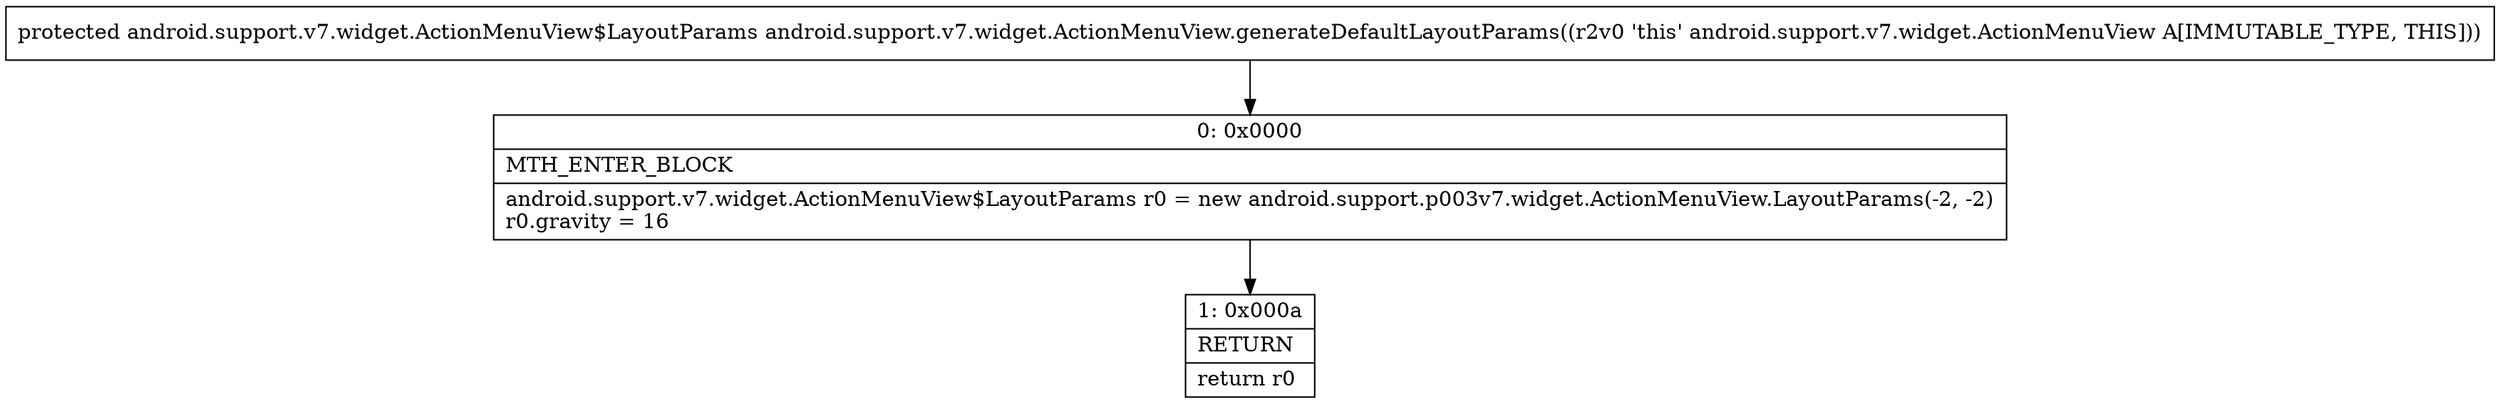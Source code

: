 digraph "CFG forandroid.support.v7.widget.ActionMenuView.generateDefaultLayoutParams()Landroid\/support\/v7\/widget\/ActionMenuView$LayoutParams;" {
Node_0 [shape=record,label="{0\:\ 0x0000|MTH_ENTER_BLOCK\l|android.support.v7.widget.ActionMenuView$LayoutParams r0 = new android.support.p003v7.widget.ActionMenuView.LayoutParams(\-2, \-2)\lr0.gravity = 16\l}"];
Node_1 [shape=record,label="{1\:\ 0x000a|RETURN\l|return r0\l}"];
MethodNode[shape=record,label="{protected android.support.v7.widget.ActionMenuView$LayoutParams android.support.v7.widget.ActionMenuView.generateDefaultLayoutParams((r2v0 'this' android.support.v7.widget.ActionMenuView A[IMMUTABLE_TYPE, THIS])) }"];
MethodNode -> Node_0;
Node_0 -> Node_1;
}

